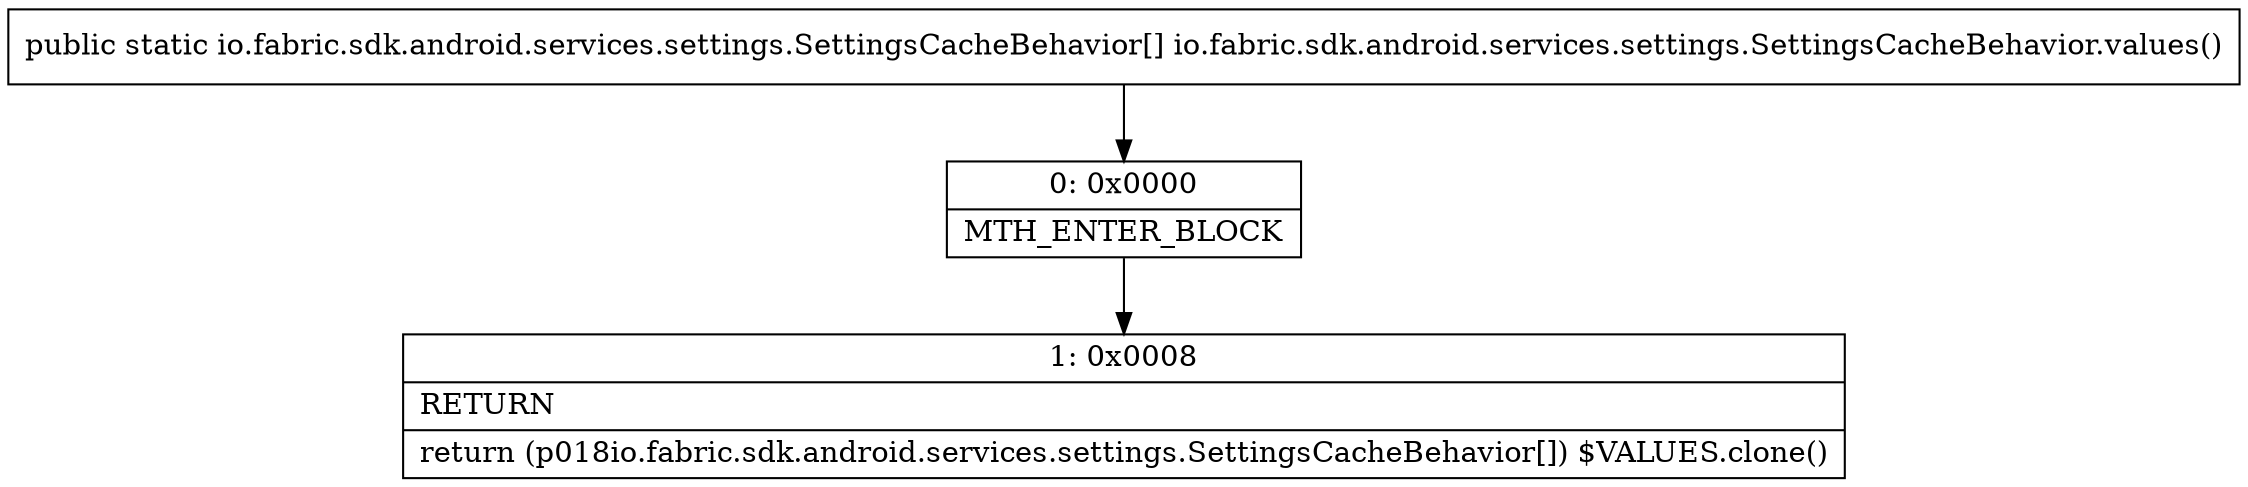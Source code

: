 digraph "CFG forio.fabric.sdk.android.services.settings.SettingsCacheBehavior.values()[Lio\/fabric\/sdk\/android\/services\/settings\/SettingsCacheBehavior;" {
Node_0 [shape=record,label="{0\:\ 0x0000|MTH_ENTER_BLOCK\l}"];
Node_1 [shape=record,label="{1\:\ 0x0008|RETURN\l|return (p018io.fabric.sdk.android.services.settings.SettingsCacheBehavior[]) $VALUES.clone()\l}"];
MethodNode[shape=record,label="{public static io.fabric.sdk.android.services.settings.SettingsCacheBehavior[] io.fabric.sdk.android.services.settings.SettingsCacheBehavior.values() }"];
MethodNode -> Node_0;
Node_0 -> Node_1;
}


